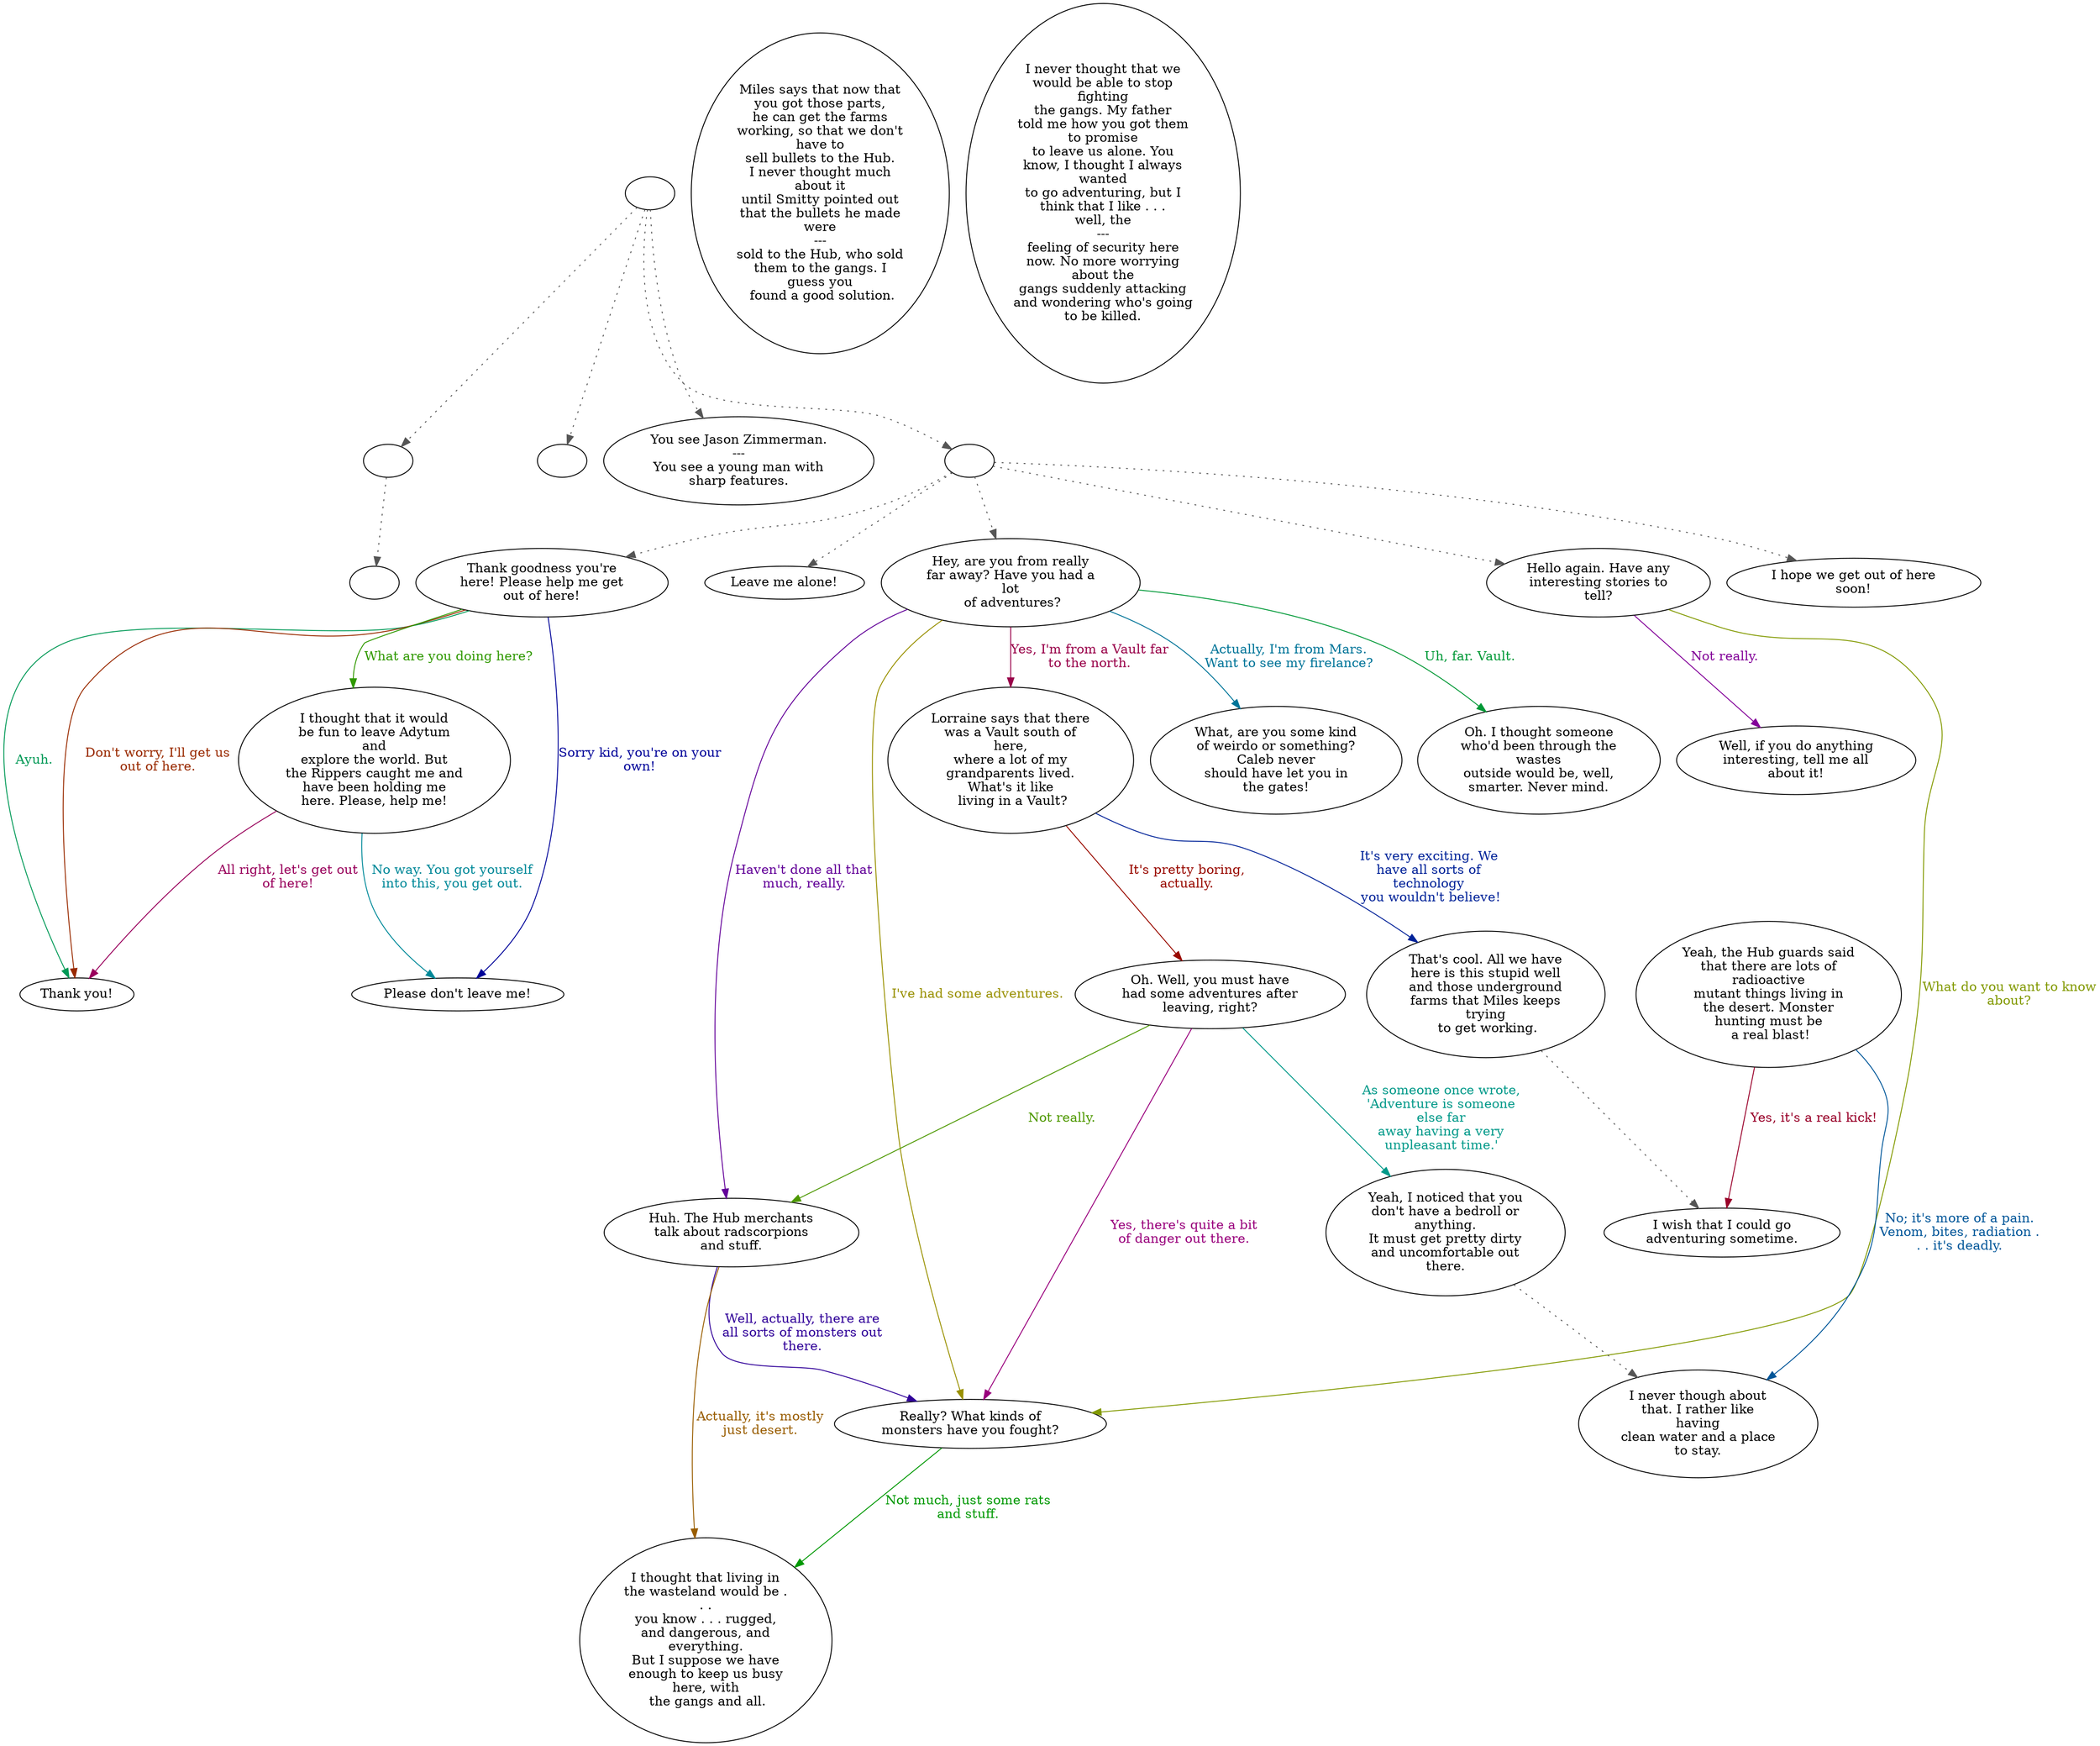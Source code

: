 digraph JASON {
  "start" [style=filled       fillcolor="#FFFFFF"       color="#000000"]
  "start" -> "critter_p_proc" [style=dotted color="#555555"]
  "start" -> "destroy_p_proc" [style=dotted color="#555555"]
  "start" -> "look_at_p_proc" [style=dotted color="#555555"]
  "start" -> "talk_p_proc" [style=dotted color="#555555"]
  "start" [label=""]
  "critter_p_proc" [style=filled       fillcolor="#FFFFFF"       color="#000000"]
  "critter_p_proc" -> "follow_player" [style=dotted color="#555555"]
  "critter_p_proc" [label=""]
  "destroy_p_proc" [style=filled       fillcolor="#FFFFFF"       color="#000000"]
  "destroy_p_proc" [label=""]
  "look_at_p_proc" [style=filled       fillcolor="#FFFFFF"       color="#000000"]
  "look_at_p_proc" [label="You see Jason Zimmerman.\n---\nYou see a young man with\nsharp features."]
  "talk_p_proc" [style=filled       fillcolor="#FFFFFF"       color="#000000"]
  "talk_p_proc" -> "Jason23" [style=dotted color="#555555"]
  "talk_p_proc" -> "Jason19" [style=dotted color="#555555"]
  "talk_p_proc" -> "Jason18" [style=dotted color="#555555"]
  "talk_p_proc" -> "Jason16" [style=dotted color="#555555"]
  "talk_p_proc" -> "Jason01" [style=dotted color="#555555"]
  "talk_p_proc" [label=""]
  "Jason01" [style=filled       fillcolor="#FFFFFF"       color="#000000"]
  "Jason01" [label="Hey, are you from really\nfar away? Have you had a\nlot\n of adventures?"]
  "Jason01" -> "Jason05" [label="Yes, I'm from a Vault far\nto the north." color="#990049" fontcolor="#990049"]
  "Jason01" -> "Jason13" [label="Actually, I'm from Mars.\nWant to see my firelance?" color="#007599" fontcolor="#007599"]
  "Jason01" -> "Jason08" [label="I've had some adventures." color="#999000" fontcolor="#999000"]
  "Jason01" -> "Jason07" [label="Haven't done all that\nmuch, really." color="#630099" fontcolor="#630099"]
  "Jason01" -> "Jason02" [label="Uh, far. Vault." color="#009937" fontcolor="#009937"]
  "Jason02" [style=filled       fillcolor="#FFFFFF"       color="#000000"]
  "Jason02" [label="Oh. I thought someone\nwho'd been through the\nwastes\noutside would be, well,\nsmarter. Never mind."]
  "Jason03" [style=filled       fillcolor="#FFFFFF"       color="#000000"]
  "Jason03" [label="Miles says that now that\nyou got those parts,\nhe can get the farms\nworking, so that we don't\nhave to\nsell bullets to the Hub.\nI never thought much\nabout it\nuntil Smitty pointed out\nthat the bullets he made\nwere\n---\nsold to the Hub, who sold\nthem to the gangs. I\nguess you\n found a good solution."]
  "Jason04" [style=filled       fillcolor="#FFFFFF"       color="#000000"]
  "Jason04" [label="I never thought that we\nwould be able to stop\nfighting\nthe gangs. My father\ntold me how you got them\nto promise\nto leave us alone. You\nknow, I thought I always\nwanted\nto go adventuring, but I\nthink that I like . . .\nwell, the\n---\nfeeling of security here\nnow. No more worrying\nabout the\ngangs suddenly attacking\nand wondering who's going\nto be killed."]
  "Jason05" [style=filled       fillcolor="#FFFFFF"       color="#000000"]
  "Jason05" [label="Lorraine says that there\nwas a Vault south of\nhere,\nwhere a lot of my\ngrandparents lived.\nWhat's it like\n living in a Vault?"]
  "Jason05" -> "Jason06" [label="It's pretty boring,\nactually." color="#990A00" fontcolor="#990A00"]
  "Jason05" -> "Jason14" [label="It's very exciting. We\nhave all sorts of\ntechnology\n you wouldn't believe!" color="#002399" fontcolor="#002399"]
  "Jason06" [style=filled       fillcolor="#FFFFFF"       color="#000000"]
  "Jason06" [label="Oh. Well, you must have\nhad some adventures after\nleaving, right?"]
  "Jason06" -> "Jason07" [label="Not really." color="#4F9900" fontcolor="#4F9900"]
  "Jason06" -> "Jason08" [label="Yes, there's quite a bit\nof danger out there." color="#99007C" fontcolor="#99007C"]
  "Jason06" -> "Jason15" [label="As someone once wrote,\n'Adventure is someone\nelse far\naway having a very\nunpleasant time.'" color="#009989" fontcolor="#009989"]
  "Jason07" [style=filled       fillcolor="#FFFFFF"       color="#000000"]
  "Jason07" [label="Huh. The Hub merchants\ntalk about radscorpions\nand stuff."]
  "Jason07" -> "Jason12" [label="Actually, it's mostly\njust desert." color="#995D00" fontcolor="#995D00"]
  "Jason07" -> "Jason08" [label="Well, actually, there are\nall sorts of monsters out\nthere." color="#300099" fontcolor="#300099"]
  "Jason08" [style=filled       fillcolor="#FFFFFF"       color="#000000"]
  "Jason08" [label="Really? What kinds of\nmonsters have you fought?"]
  "Jason08" -> "Jason12" [label="Not much, just some rats\nand stuff." color="#009903" fontcolor="#009903"]
  "Jason09" [style=filled       fillcolor="#FFFFFF"       color="#000000"]
  "Jason09" [label="Yeah, the Hub guards said\nthat there are lots of\nradioactive\nmutant things living in\nthe desert. Monster\nhunting must be\n a real blast!"]
  "Jason09" -> "Jason10" [label="Yes, it's a real kick!" color="#990029" fontcolor="#990029"]
  "Jason09" -> "Jason11" [label="No; it's more of a pain.\nVenom, bites, radiation .\n. . it's deadly." color="#005699" fontcolor="#005699"]
  "Jason10" [style=filled       fillcolor="#FFFFFF"       color="#000000"]
  "Jason10" [label="I wish that I could go\nadventuring sometime."]
  "Jason11" [style=filled       fillcolor="#FFFFFF"       color="#000000"]
  "Jason11" [label="I never though about\nthat. I rather like\nhaving\nclean water and a place\nto stay."]
  "Jason12" [style=filled       fillcolor="#FFFFFF"       color="#000000"]
  "Jason12" [label="I thought that living in\nthe wasteland would be .\n. .\nyou know . . . rugged,\nand dangerous, and\neverything.\nBut I suppose we have\nenough to keep us busy\nhere, with\n the gangs and all."]
  "Jason13" [style=filled       fillcolor="#FFFFFF"       color="#000000"]
  "Jason13" [label="What, are you some kind\nof weirdo or something?\nCaleb never\nshould have let you in\nthe gates!"]
  "Jason14" [style=filled       fillcolor="#FFFFFF"       color="#000000"]
  "Jason14" -> "Jason10" [style=dotted color="#555555"]
  "Jason14" [label="That's cool. All we have\nhere is this stupid well\nand those underground\nfarms that Miles keeps\ntrying\n to get working."]
  "Jason15" [style=filled       fillcolor="#FFFFFF"       color="#000000"]
  "Jason15" -> "Jason11" [style=dotted color="#555555"]
  "Jason15" [label="Yeah, I noticed that you\ndon't have a bedroll or\nanything.\nIt must get pretty dirty\nand uncomfortable out\nthere."]
  "Jason16" [style=filled       fillcolor="#FFFFFF"       color="#000000"]
  "Jason16" [label="Hello again. Have any\ninteresting stories to\ntell?"]
  "Jason16" -> "Jason08" [label="What do you want to know\nabout?" color="#829900" fontcolor="#829900"]
  "Jason16" -> "Jason17" [label="Not really." color="#830099" fontcolor="#830099"]
  "Jason17" [style=filled       fillcolor="#FFFFFF"       color="#000000"]
  "Jason17" [label="Well, if you do anything\ninteresting, tell me all\nabout it!"]
  "Jason18" [style=filled       fillcolor="#FFFFFF"       color="#000000"]
  "Jason18" [label="Leave me alone!"]
  "Jason19" [style=filled       fillcolor="#FFFFFF"       color="#000000"]
  "Jason19" [label="Thank goodness you're\nhere! Please help me get\nout of here!"]
  "Jason19" -> "Jason20" [label="Ayuh." color="#009956" fontcolor="#009956"]
  "Jason19" -> "Jason20" [label="Don't worry, I'll get us\nout of here." color="#992A00" fontcolor="#992A00"]
  "Jason19" -> "Jason21" [label="Sorry kid, you're on your\nown!" color="#000399" fontcolor="#000399"]
  "Jason19" -> "Jason22" [label="What are you doing here?" color="#309900" fontcolor="#309900"]
  "Jason20" [style=filled       fillcolor="#FFFFFF"       color="#000000"]
  "Jason20" [label="Thank you!"]
  "Jason21" [style=filled       fillcolor="#FFFFFF"       color="#000000"]
  "Jason21" [label="Please don't leave me!"]
  "Jason22" [style=filled       fillcolor="#FFFFFF"       color="#000000"]
  "Jason22" [label="I thought that it would\nbe fun to leave Adytum\nand\nexplore the world. But\nthe Rippers caught me and\nhave been holding me\nhere. Please, help me!"]
  "Jason22" -> "Jason20" [label="All right, let's get out\nof here!" color="#99005C" fontcolor="#99005C"]
  "Jason22" -> "Jason21" [label="No way. You got yourself\ninto this, you get out." color="#008999" fontcolor="#008999"]
  "Jason23" [style=filled       fillcolor="#FFFFFF"       color="#000000"]
  "Jason23" [label="I hope we get out of here\nsoon!"]
  "follow_player" [style=filled       fillcolor="#FFFFFF"       color="#000000"]
  "follow_player" [label=""]
}
